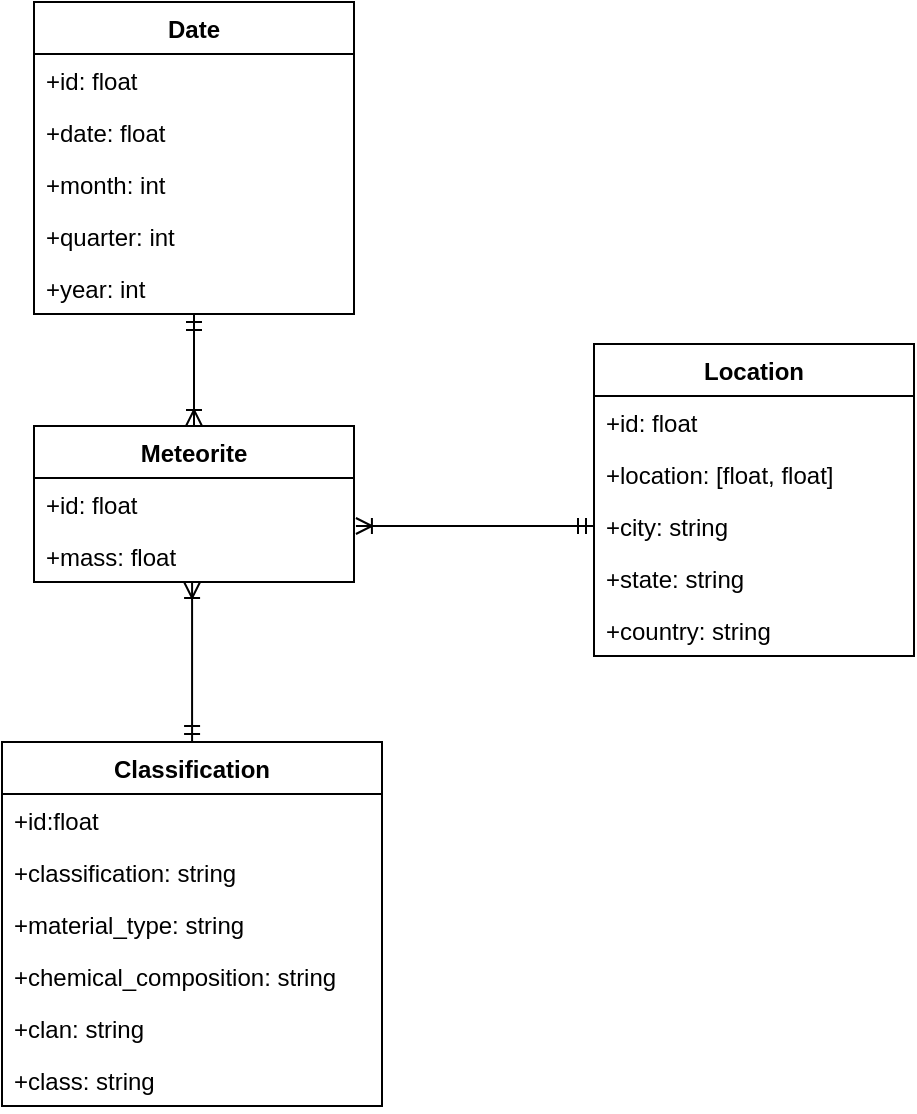 <mxfile version="24.7.7">
  <diagram name="Pagina-1" id="YCZdJ9uPxjfurLnt7EYK">
    <mxGraphModel dx="1368" dy="1923" grid="1" gridSize="10" guides="1" tooltips="1" connect="1" arrows="1" fold="1" page="1" pageScale="1" pageWidth="827" pageHeight="1169" math="0" shadow="0">
      <root>
        <mxCell id="0" />
        <mxCell id="1" parent="0" />
        <mxCell id="ZpTCZlOp1o-6eEmuwnFH-53" value="Meteorite" style="swimlane;fontStyle=1;childLayout=stackLayout;horizontal=1;startSize=26;horizontalStack=0;resizeParent=1;resizeParentMax=0;resizeLast=0;collapsible=1;marginBottom=0;" vertex="1" parent="1">
          <mxGeometry x="216" y="-868" width="160" height="78" as="geometry" />
        </mxCell>
        <mxCell id="ZpTCZlOp1o-6eEmuwnFH-54" value="  +id: float" style="text;strokeColor=none;fillColor=none;align=left;verticalAlign=top;spacingLeft=4;spacingRight=4;overflow=hidden;rotatable=0;points=[[0,0.5],[1,0.5]];portConstraint=eastwest;" vertex="1" parent="ZpTCZlOp1o-6eEmuwnFH-53">
          <mxGeometry y="26" width="160" height="26" as="geometry" />
        </mxCell>
        <mxCell id="ZpTCZlOp1o-6eEmuwnFH-55" value="  +mass: float" style="text;strokeColor=none;fillColor=none;align=left;verticalAlign=top;spacingLeft=4;spacingRight=4;overflow=hidden;rotatable=0;points=[[0,0.5],[1,0.5]];portConstraint=eastwest;" vertex="1" parent="ZpTCZlOp1o-6eEmuwnFH-53">
          <mxGeometry y="52" width="160" height="26" as="geometry" />
        </mxCell>
        <mxCell id="ZpTCZlOp1o-6eEmuwnFH-81" style="edgeStyle=orthogonalEdgeStyle;rounded=0;orthogonalLoop=1;jettySize=auto;html=1;entryX=0.5;entryY=0;entryDx=0;entryDy=0;endArrow=ERoneToMany;endFill=0;startArrow=ERmandOne;startFill=0;" edge="1" parent="1" source="ZpTCZlOp1o-6eEmuwnFH-56" target="ZpTCZlOp1o-6eEmuwnFH-53">
          <mxGeometry relative="1" as="geometry" />
        </mxCell>
        <mxCell id="ZpTCZlOp1o-6eEmuwnFH-56" value="Date" style="swimlane;fontStyle=1;childLayout=stackLayout;horizontal=1;startSize=26;horizontalStack=0;resizeParent=1;resizeParentMax=0;resizeLast=0;collapsible=1;marginBottom=0;" vertex="1" parent="1">
          <mxGeometry x="216" y="-1080" width="160" height="156" as="geometry" />
        </mxCell>
        <mxCell id="ZpTCZlOp1o-6eEmuwnFH-57" value="  +id: float" style="text;strokeColor=none;fillColor=none;align=left;verticalAlign=top;spacingLeft=4;spacingRight=4;overflow=hidden;rotatable=0;points=[[0,0.5],[1,0.5]];portConstraint=eastwest;" vertex="1" parent="ZpTCZlOp1o-6eEmuwnFH-56">
          <mxGeometry y="26" width="160" height="26" as="geometry" />
        </mxCell>
        <mxCell id="ZpTCZlOp1o-6eEmuwnFH-58" value="  +date: float" style="text;strokeColor=none;fillColor=none;align=left;verticalAlign=top;spacingLeft=4;spacingRight=4;overflow=hidden;rotatable=0;points=[[0,0.5],[1,0.5]];portConstraint=eastwest;" vertex="1" parent="ZpTCZlOp1o-6eEmuwnFH-56">
          <mxGeometry y="52" width="160" height="26" as="geometry" />
        </mxCell>
        <mxCell id="ZpTCZlOp1o-6eEmuwnFH-59" value="  +month: int" style="text;strokeColor=none;fillColor=none;align=left;verticalAlign=top;spacingLeft=4;spacingRight=4;overflow=hidden;rotatable=0;points=[[0,0.5],[1,0.5]];portConstraint=eastwest;" vertex="1" parent="ZpTCZlOp1o-6eEmuwnFH-56">
          <mxGeometry y="78" width="160" height="26" as="geometry" />
        </mxCell>
        <mxCell id="ZpTCZlOp1o-6eEmuwnFH-60" value="  +quarter: int" style="text;strokeColor=none;fillColor=none;align=left;verticalAlign=top;spacingLeft=4;spacingRight=4;overflow=hidden;rotatable=0;points=[[0,0.5],[1,0.5]];portConstraint=eastwest;" vertex="1" parent="ZpTCZlOp1o-6eEmuwnFH-56">
          <mxGeometry y="104" width="160" height="26" as="geometry" />
        </mxCell>
        <mxCell id="ZpTCZlOp1o-6eEmuwnFH-61" value="  +year: int" style="text;strokeColor=none;fillColor=none;align=left;verticalAlign=top;spacingLeft=4;spacingRight=4;overflow=hidden;rotatable=0;points=[[0,0.5],[1,0.5]];portConstraint=eastwest;" vertex="1" parent="ZpTCZlOp1o-6eEmuwnFH-56">
          <mxGeometry y="130" width="160" height="26" as="geometry" />
        </mxCell>
        <mxCell id="ZpTCZlOp1o-6eEmuwnFH-62" value="Location" style="swimlane;fontStyle=1;childLayout=stackLayout;horizontal=1;startSize=26;horizontalStack=0;resizeParent=1;resizeParentMax=0;resizeLast=0;collapsible=1;marginBottom=0;" vertex="1" parent="1">
          <mxGeometry x="496" y="-909" width="160" height="156" as="geometry" />
        </mxCell>
        <mxCell id="ZpTCZlOp1o-6eEmuwnFH-63" value="  +id: float" style="text;strokeColor=none;fillColor=none;align=left;verticalAlign=top;spacingLeft=4;spacingRight=4;overflow=hidden;rotatable=0;points=[[0,0.5],[1,0.5]];portConstraint=eastwest;" vertex="1" parent="ZpTCZlOp1o-6eEmuwnFH-62">
          <mxGeometry y="26" width="160" height="26" as="geometry" />
        </mxCell>
        <mxCell id="ZpTCZlOp1o-6eEmuwnFH-64" value="  +location: [float, float]" style="text;strokeColor=none;fillColor=none;align=left;verticalAlign=top;spacingLeft=4;spacingRight=4;overflow=hidden;rotatable=0;points=[[0,0.5],[1,0.5]];portConstraint=eastwest;" vertex="1" parent="ZpTCZlOp1o-6eEmuwnFH-62">
          <mxGeometry y="52" width="160" height="26" as="geometry" />
        </mxCell>
        <mxCell id="ZpTCZlOp1o-6eEmuwnFH-65" value="  +city: string" style="text;strokeColor=none;fillColor=none;align=left;verticalAlign=top;spacingLeft=4;spacingRight=4;overflow=hidden;rotatable=0;points=[[0,0.5],[1,0.5]];portConstraint=eastwest;" vertex="1" parent="ZpTCZlOp1o-6eEmuwnFH-62">
          <mxGeometry y="78" width="160" height="26" as="geometry" />
        </mxCell>
        <mxCell id="ZpTCZlOp1o-6eEmuwnFH-66" value="  +state: string" style="text;strokeColor=none;fillColor=none;align=left;verticalAlign=top;spacingLeft=4;spacingRight=4;overflow=hidden;rotatable=0;points=[[0,0.5],[1,0.5]];portConstraint=eastwest;" vertex="1" parent="ZpTCZlOp1o-6eEmuwnFH-62">
          <mxGeometry y="104" width="160" height="26" as="geometry" />
        </mxCell>
        <mxCell id="ZpTCZlOp1o-6eEmuwnFH-67" value="  +country: string" style="text;strokeColor=none;fillColor=none;align=left;verticalAlign=top;spacingLeft=4;spacingRight=4;overflow=hidden;rotatable=0;points=[[0,0.5],[1,0.5]];portConstraint=eastwest;" vertex="1" parent="ZpTCZlOp1o-6eEmuwnFH-62">
          <mxGeometry y="130" width="160" height="26" as="geometry" />
        </mxCell>
        <mxCell id="ZpTCZlOp1o-6eEmuwnFH-68" value="Classification" style="swimlane;fontStyle=1;childLayout=stackLayout;horizontal=1;startSize=26;horizontalStack=0;resizeParent=1;resizeParentMax=0;resizeLast=0;collapsible=1;marginBottom=0;" vertex="1" parent="1">
          <mxGeometry x="200" y="-710" width="190" height="182" as="geometry" />
        </mxCell>
        <mxCell id="ZpTCZlOp1o-6eEmuwnFH-69" value="  +id:float" style="text;strokeColor=none;fillColor=none;align=left;verticalAlign=top;spacingLeft=4;spacingRight=4;overflow=hidden;rotatable=0;points=[[0,0.5],[1,0.5]];portConstraint=eastwest;" vertex="1" parent="ZpTCZlOp1o-6eEmuwnFH-68">
          <mxGeometry y="26" width="190" height="26" as="geometry" />
        </mxCell>
        <mxCell id="ZpTCZlOp1o-6eEmuwnFH-70" value="  +classification: string" style="text;strokeColor=none;fillColor=none;align=left;verticalAlign=top;spacingLeft=4;spacingRight=4;overflow=hidden;rotatable=0;points=[[0,0.5],[1,0.5]];portConstraint=eastwest;" vertex="1" parent="ZpTCZlOp1o-6eEmuwnFH-68">
          <mxGeometry y="52" width="190" height="26" as="geometry" />
        </mxCell>
        <mxCell id="ZpTCZlOp1o-6eEmuwnFH-71" value="  +material_type: string" style="text;strokeColor=none;fillColor=none;align=left;verticalAlign=top;spacingLeft=4;spacingRight=4;overflow=hidden;rotatable=0;points=[[0,0.5],[1,0.5]];portConstraint=eastwest;" vertex="1" parent="ZpTCZlOp1o-6eEmuwnFH-68">
          <mxGeometry y="78" width="190" height="26" as="geometry" />
        </mxCell>
        <mxCell id="ZpTCZlOp1o-6eEmuwnFH-72" value="  +chemical_composition: string" style="text;strokeColor=none;fillColor=none;align=left;verticalAlign=top;spacingLeft=4;spacingRight=4;overflow=hidden;rotatable=0;points=[[0,0.5],[1,0.5]];portConstraint=eastwest;" vertex="1" parent="ZpTCZlOp1o-6eEmuwnFH-68">
          <mxGeometry y="104" width="190" height="26" as="geometry" />
        </mxCell>
        <mxCell id="ZpTCZlOp1o-6eEmuwnFH-73" value="  +clan: string" style="text;strokeColor=none;fillColor=none;align=left;verticalAlign=top;spacingLeft=4;spacingRight=4;overflow=hidden;rotatable=0;points=[[0,0.5],[1,0.5]];portConstraint=eastwest;" vertex="1" parent="ZpTCZlOp1o-6eEmuwnFH-68">
          <mxGeometry y="130" width="190" height="26" as="geometry" />
        </mxCell>
        <mxCell id="ZpTCZlOp1o-6eEmuwnFH-74" value="  +class: string " style="text;strokeColor=none;fillColor=none;align=left;verticalAlign=top;spacingLeft=4;spacingRight=4;overflow=hidden;rotatable=0;points=[[0,0.5],[1,0.5]];portConstraint=eastwest;" vertex="1" parent="ZpTCZlOp1o-6eEmuwnFH-68">
          <mxGeometry y="156" width="190" height="26" as="geometry" />
        </mxCell>
        <mxCell id="ZpTCZlOp1o-6eEmuwnFH-79" style="edgeStyle=orthogonalEdgeStyle;rounded=0;orthogonalLoop=1;jettySize=auto;html=1;entryX=1.006;entryY=-0.077;entryDx=0;entryDy=0;entryPerimeter=0;endArrow=ERoneToMany;endFill=0;startArrow=ERmandOne;startFill=0;" edge="1" parent="1" source="ZpTCZlOp1o-6eEmuwnFH-65" target="ZpTCZlOp1o-6eEmuwnFH-55">
          <mxGeometry relative="1" as="geometry" />
        </mxCell>
        <mxCell id="ZpTCZlOp1o-6eEmuwnFH-80" style="edgeStyle=orthogonalEdgeStyle;rounded=0;orthogonalLoop=1;jettySize=auto;html=1;entryX=0.494;entryY=1;entryDx=0;entryDy=0;entryPerimeter=0;endArrow=ERoneToMany;endFill=0;startArrow=ERmandOne;startFill=0;" edge="1" parent="1" source="ZpTCZlOp1o-6eEmuwnFH-68" target="ZpTCZlOp1o-6eEmuwnFH-55">
          <mxGeometry relative="1" as="geometry" />
        </mxCell>
      </root>
    </mxGraphModel>
  </diagram>
</mxfile>
